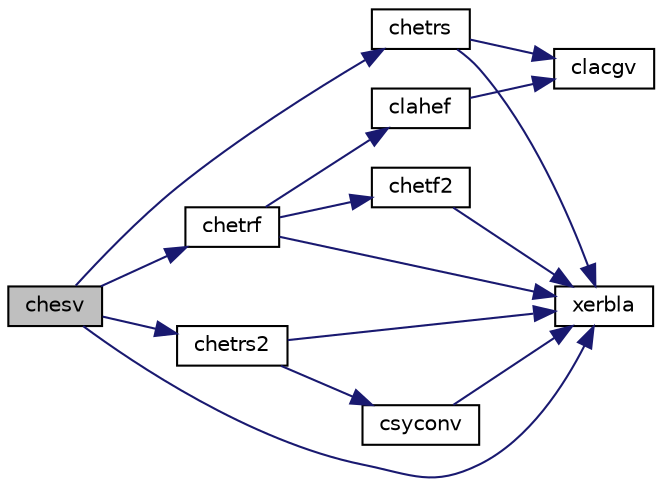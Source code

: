 digraph "chesv"
{
 // LATEX_PDF_SIZE
  edge [fontname="Helvetica",fontsize="10",labelfontname="Helvetica",labelfontsize="10"];
  node [fontname="Helvetica",fontsize="10",shape=record];
  rankdir="LR";
  Node1 [label="chesv",height=0.2,width=0.4,color="black", fillcolor="grey75", style="filled", fontcolor="black",tooltip="CHESV computes the solution to system of linear equations A * X = B for HE matrices"];
  Node1 -> Node2 [color="midnightblue",fontsize="10",style="solid",fontname="Helvetica"];
  Node2 [label="chetrf",height=0.2,width=0.4,color="black", fillcolor="white", style="filled",URL="$chetrf_8f.html#a081dd1908e46d064c2bf0a1f6b664b86",tooltip="CHETRF"];
  Node2 -> Node3 [color="midnightblue",fontsize="10",style="solid",fontname="Helvetica"];
  Node3 [label="chetf2",height=0.2,width=0.4,color="black", fillcolor="white", style="filled",URL="$chetf2_8f.html#a3f1790e662e89c7ffc788d4e38b33bea",tooltip="CHETF2 computes the factorization of a complex Hermitian matrix, using the diagonal pivoting method (..."];
  Node3 -> Node4 [color="midnightblue",fontsize="10",style="solid",fontname="Helvetica"];
  Node4 [label="xerbla",height=0.2,width=0.4,color="black", fillcolor="white", style="filled",URL="$xerbla_8f.html#a377ee61015baf8dea7770b3a404b1c07",tooltip="XERBLA"];
  Node2 -> Node5 [color="midnightblue",fontsize="10",style="solid",fontname="Helvetica"];
  Node5 [label="clahef",height=0.2,width=0.4,color="black", fillcolor="white", style="filled",URL="$clahef_8f.html#a0eaa25684b113e367c078be766f15c37",tooltip="CLAHEF computes a partial factorization of a complex Hermitian indefinite matrix using the Bunch-Kauf..."];
  Node5 -> Node6 [color="midnightblue",fontsize="10",style="solid",fontname="Helvetica"];
  Node6 [label="clacgv",height=0.2,width=0.4,color="black", fillcolor="white", style="filled",URL="$clacgv_8f.html#a0ff51770edb0cdc7328fdae7ace7954e",tooltip="CLACGV conjugates a complex vector."];
  Node2 -> Node4 [color="midnightblue",fontsize="10",style="solid",fontname="Helvetica"];
  Node1 -> Node7 [color="midnightblue",fontsize="10",style="solid",fontname="Helvetica"];
  Node7 [label="chetrs",height=0.2,width=0.4,color="black", fillcolor="white", style="filled",URL="$chetrs_8f.html#a6f9d8da222ffaa7b7535efc922faa1dc",tooltip="CHETRS"];
  Node7 -> Node6 [color="midnightblue",fontsize="10",style="solid",fontname="Helvetica"];
  Node7 -> Node4 [color="midnightblue",fontsize="10",style="solid",fontname="Helvetica"];
  Node1 -> Node8 [color="midnightblue",fontsize="10",style="solid",fontname="Helvetica"];
  Node8 [label="chetrs2",height=0.2,width=0.4,color="black", fillcolor="white", style="filled",URL="$chetrs2_8f.html#aaa17e6b0561b20ce0353882d8964504c",tooltip="CHETRS2"];
  Node8 -> Node9 [color="midnightblue",fontsize="10",style="solid",fontname="Helvetica"];
  Node9 [label="csyconv",height=0.2,width=0.4,color="black", fillcolor="white", style="filled",URL="$csyconv_8f.html#a525e6b7b04c6e3d0a86fd22f463f8a61",tooltip="CSYCONV"];
  Node9 -> Node4 [color="midnightblue",fontsize="10",style="solid",fontname="Helvetica"];
  Node8 -> Node4 [color="midnightblue",fontsize="10",style="solid",fontname="Helvetica"];
  Node1 -> Node4 [color="midnightblue",fontsize="10",style="solid",fontname="Helvetica"];
}
